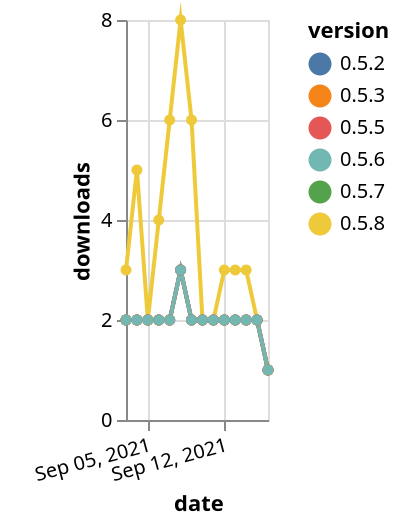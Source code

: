 {"$schema": "https://vega.github.io/schema/vega-lite/v5.json", "description": "A simple bar chart with embedded data.", "data": {"values": [{"date": "2021-09-03", "total": 2260, "delta": 2, "version": "0.5.2"}, {"date": "2021-09-04", "total": 2262, "delta": 2, "version": "0.5.2"}, {"date": "2021-09-05", "total": 2264, "delta": 2, "version": "0.5.2"}, {"date": "2021-09-06", "total": 2266, "delta": 2, "version": "0.5.2"}, {"date": "2021-09-07", "total": 2268, "delta": 2, "version": "0.5.2"}, {"date": "2021-09-08", "total": 2271, "delta": 3, "version": "0.5.2"}, {"date": "2021-09-09", "total": 2273, "delta": 2, "version": "0.5.2"}, {"date": "2021-09-10", "total": 2275, "delta": 2, "version": "0.5.2"}, {"date": "2021-09-11", "total": 2277, "delta": 2, "version": "0.5.2"}, {"date": "2021-09-12", "total": 2279, "delta": 2, "version": "0.5.2"}, {"date": "2021-09-13", "total": 2281, "delta": 2, "version": "0.5.2"}, {"date": "2021-09-14", "total": 2283, "delta": 2, "version": "0.5.2"}, {"date": "2021-09-15", "total": 2285, "delta": 2, "version": "0.5.2"}, {"date": "2021-09-16", "total": 2286, "delta": 1, "version": "0.5.2"}, {"date": "2021-09-03", "total": 2605, "delta": 3, "version": "0.5.8"}, {"date": "2021-09-04", "total": 2610, "delta": 5, "version": "0.5.8"}, {"date": "2021-09-05", "total": 2612, "delta": 2, "version": "0.5.8"}, {"date": "2021-09-06", "total": 2616, "delta": 4, "version": "0.5.8"}, {"date": "2021-09-07", "total": 2622, "delta": 6, "version": "0.5.8"}, {"date": "2021-09-08", "total": 2630, "delta": 8, "version": "0.5.8"}, {"date": "2021-09-09", "total": 2636, "delta": 6, "version": "0.5.8"}, {"date": "2021-09-10", "total": 2638, "delta": 2, "version": "0.5.8"}, {"date": "2021-09-11", "total": 2640, "delta": 2, "version": "0.5.8"}, {"date": "2021-09-12", "total": 2643, "delta": 3, "version": "0.5.8"}, {"date": "2021-09-13", "total": 2646, "delta": 3, "version": "0.5.8"}, {"date": "2021-09-14", "total": 2649, "delta": 3, "version": "0.5.8"}, {"date": "2021-09-15", "total": 2651, "delta": 2, "version": "0.5.8"}, {"date": "2021-09-16", "total": 2652, "delta": 1, "version": "0.5.8"}, {"date": "2021-09-03", "total": 2508, "delta": 2, "version": "0.5.7"}, {"date": "2021-09-04", "total": 2510, "delta": 2, "version": "0.5.7"}, {"date": "2021-09-05", "total": 2512, "delta": 2, "version": "0.5.7"}, {"date": "2021-09-06", "total": 2514, "delta": 2, "version": "0.5.7"}, {"date": "2021-09-07", "total": 2516, "delta": 2, "version": "0.5.7"}, {"date": "2021-09-08", "total": 2519, "delta": 3, "version": "0.5.7"}, {"date": "2021-09-09", "total": 2521, "delta": 2, "version": "0.5.7"}, {"date": "2021-09-10", "total": 2523, "delta": 2, "version": "0.5.7"}, {"date": "2021-09-11", "total": 2525, "delta": 2, "version": "0.5.7"}, {"date": "2021-09-12", "total": 2527, "delta": 2, "version": "0.5.7"}, {"date": "2021-09-13", "total": 2529, "delta": 2, "version": "0.5.7"}, {"date": "2021-09-14", "total": 2531, "delta": 2, "version": "0.5.7"}, {"date": "2021-09-15", "total": 2533, "delta": 2, "version": "0.5.7"}, {"date": "2021-09-16", "total": 2534, "delta": 1, "version": "0.5.7"}, {"date": "2021-09-03", "total": 2287, "delta": 2, "version": "0.5.3"}, {"date": "2021-09-04", "total": 2289, "delta": 2, "version": "0.5.3"}, {"date": "2021-09-05", "total": 2291, "delta": 2, "version": "0.5.3"}, {"date": "2021-09-06", "total": 2293, "delta": 2, "version": "0.5.3"}, {"date": "2021-09-07", "total": 2295, "delta": 2, "version": "0.5.3"}, {"date": "2021-09-08", "total": 2298, "delta": 3, "version": "0.5.3"}, {"date": "2021-09-09", "total": 2300, "delta": 2, "version": "0.5.3"}, {"date": "2021-09-10", "total": 2302, "delta": 2, "version": "0.5.3"}, {"date": "2021-09-11", "total": 2304, "delta": 2, "version": "0.5.3"}, {"date": "2021-09-12", "total": 2306, "delta": 2, "version": "0.5.3"}, {"date": "2021-09-13", "total": 2308, "delta": 2, "version": "0.5.3"}, {"date": "2021-09-14", "total": 2310, "delta": 2, "version": "0.5.3"}, {"date": "2021-09-15", "total": 2312, "delta": 2, "version": "0.5.3"}, {"date": "2021-09-16", "total": 2313, "delta": 1, "version": "0.5.3"}, {"date": "2021-09-03", "total": 2163, "delta": 2, "version": "0.5.5"}, {"date": "2021-09-04", "total": 2165, "delta": 2, "version": "0.5.5"}, {"date": "2021-09-05", "total": 2167, "delta": 2, "version": "0.5.5"}, {"date": "2021-09-06", "total": 2169, "delta": 2, "version": "0.5.5"}, {"date": "2021-09-07", "total": 2171, "delta": 2, "version": "0.5.5"}, {"date": "2021-09-08", "total": 2174, "delta": 3, "version": "0.5.5"}, {"date": "2021-09-09", "total": 2176, "delta": 2, "version": "0.5.5"}, {"date": "2021-09-10", "total": 2178, "delta": 2, "version": "0.5.5"}, {"date": "2021-09-11", "total": 2180, "delta": 2, "version": "0.5.5"}, {"date": "2021-09-12", "total": 2182, "delta": 2, "version": "0.5.5"}, {"date": "2021-09-13", "total": 2184, "delta": 2, "version": "0.5.5"}, {"date": "2021-09-14", "total": 2186, "delta": 2, "version": "0.5.5"}, {"date": "2021-09-15", "total": 2188, "delta": 2, "version": "0.5.5"}, {"date": "2021-09-16", "total": 2189, "delta": 1, "version": "0.5.5"}, {"date": "2021-09-03", "total": 2145, "delta": 2, "version": "0.5.6"}, {"date": "2021-09-04", "total": 2147, "delta": 2, "version": "0.5.6"}, {"date": "2021-09-05", "total": 2149, "delta": 2, "version": "0.5.6"}, {"date": "2021-09-06", "total": 2151, "delta": 2, "version": "0.5.6"}, {"date": "2021-09-07", "total": 2153, "delta": 2, "version": "0.5.6"}, {"date": "2021-09-08", "total": 2156, "delta": 3, "version": "0.5.6"}, {"date": "2021-09-09", "total": 2158, "delta": 2, "version": "0.5.6"}, {"date": "2021-09-10", "total": 2160, "delta": 2, "version": "0.5.6"}, {"date": "2021-09-11", "total": 2162, "delta": 2, "version": "0.5.6"}, {"date": "2021-09-12", "total": 2164, "delta": 2, "version": "0.5.6"}, {"date": "2021-09-13", "total": 2166, "delta": 2, "version": "0.5.6"}, {"date": "2021-09-14", "total": 2168, "delta": 2, "version": "0.5.6"}, {"date": "2021-09-15", "total": 2170, "delta": 2, "version": "0.5.6"}, {"date": "2021-09-16", "total": 2171, "delta": 1, "version": "0.5.6"}]}, "width": "container", "mark": {"type": "line", "point": {"filled": true}}, "encoding": {"x": {"field": "date", "type": "temporal", "timeUnit": "yearmonthdate", "title": "date", "axis": {"labelAngle": -15}}, "y": {"field": "delta", "type": "quantitative", "title": "downloads"}, "color": {"field": "version", "type": "nominal"}, "tooltip": {"field": "delta"}}}